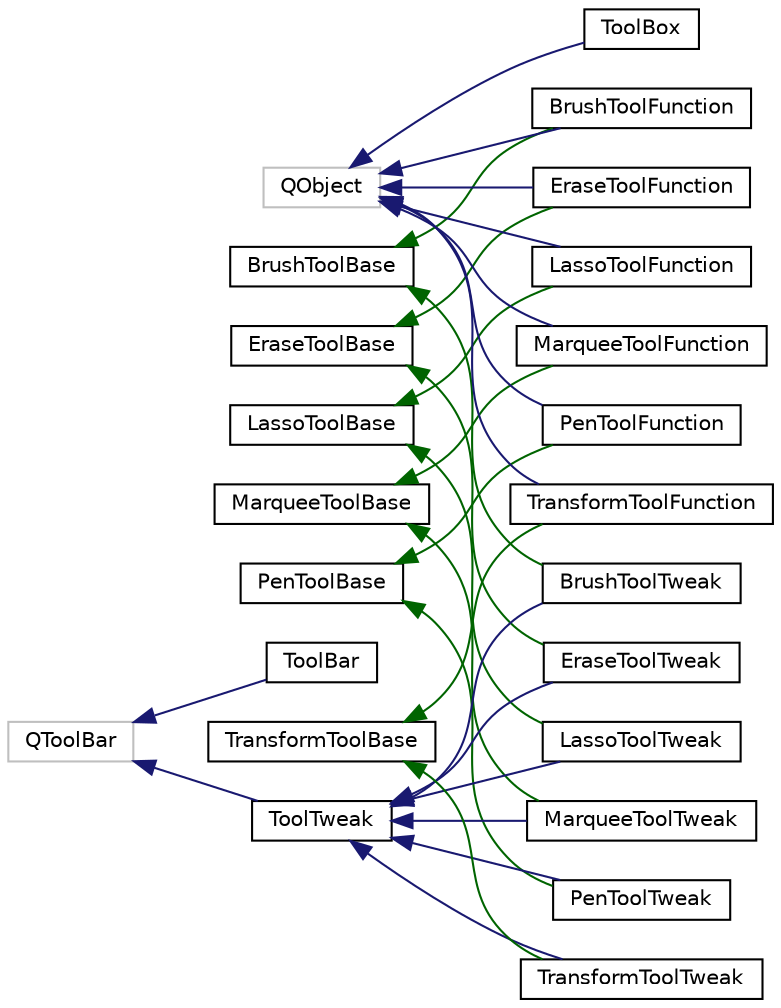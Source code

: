 digraph "Graphical Class Hierarchy"
{
  edge [fontname="Helvetica",fontsize="10",labelfontname="Helvetica",labelfontsize="10"];
  node [fontname="Helvetica",fontsize="10",shape=record];
  rankdir="LR";
  Node1 [label="BrushToolBase",height=0.2,width=0.4,color="black", fillcolor="white", style="filled",URL="$class_brush_tool_base.html"];
  Node1 -> Node2 [dir="back",color="darkgreen",fontsize="10",style="solid",fontname="Helvetica"];
  Node2 [label="BrushToolFunction",height=0.2,width=0.4,color="black", fillcolor="white", style="filled",URL="$class_brush_tool_function.html"];
  Node1 -> Node3 [dir="back",color="darkgreen",fontsize="10",style="solid",fontname="Helvetica"];
  Node3 [label="BrushToolTweak",height=0.2,width=0.4,color="black", fillcolor="white", style="filled",URL="$class_brush_tool_tweak.html"];
  Node4 [label="EraseToolBase",height=0.2,width=0.4,color="black", fillcolor="white", style="filled",URL="$class_erase_tool_base.html"];
  Node4 -> Node5 [dir="back",color="darkgreen",fontsize="10",style="solid",fontname="Helvetica"];
  Node5 [label="EraseToolFunction",height=0.2,width=0.4,color="black", fillcolor="white", style="filled",URL="$class_erase_tool_function.html"];
  Node4 -> Node6 [dir="back",color="darkgreen",fontsize="10",style="solid",fontname="Helvetica"];
  Node6 [label="EraseToolTweak",height=0.2,width=0.4,color="black", fillcolor="white", style="filled",URL="$class_erase_tool_tweak.html"];
  Node7 [label="LassoToolBase",height=0.2,width=0.4,color="black", fillcolor="white", style="filled",URL="$class_lasso_tool_base.html"];
  Node7 -> Node8 [dir="back",color="darkgreen",fontsize="10",style="solid",fontname="Helvetica"];
  Node8 [label="LassoToolFunction",height=0.2,width=0.4,color="black", fillcolor="white", style="filled",URL="$class_lasso_tool_function.html"];
  Node7 -> Node9 [dir="back",color="darkgreen",fontsize="10",style="solid",fontname="Helvetica"];
  Node9 [label="LassoToolTweak",height=0.2,width=0.4,color="black", fillcolor="white", style="filled",URL="$class_lasso_tool_tweak.html"];
  Node10 [label="MarqueeToolBase",height=0.2,width=0.4,color="black", fillcolor="white", style="filled",URL="$class_marquee_tool_base.html"];
  Node10 -> Node11 [dir="back",color="darkgreen",fontsize="10",style="solid",fontname="Helvetica"];
  Node11 [label="MarqueeToolFunction",height=0.2,width=0.4,color="black", fillcolor="white", style="filled",URL="$class_marquee_tool_function.html"];
  Node10 -> Node12 [dir="back",color="darkgreen",fontsize="10",style="solid",fontname="Helvetica"];
  Node12 [label="MarqueeToolTweak",height=0.2,width=0.4,color="black", fillcolor="white", style="filled",URL="$class_marquee_tool_tweak.html"];
  Node13 [label="PenToolBase",height=0.2,width=0.4,color="black", fillcolor="white", style="filled",URL="$class_pen_tool_base.html"];
  Node13 -> Node14 [dir="back",color="darkgreen",fontsize="10",style="solid",fontname="Helvetica"];
  Node14 [label="PenToolFunction",height=0.2,width=0.4,color="black", fillcolor="white", style="filled",URL="$class_pen_tool_function.html"];
  Node13 -> Node15 [dir="back",color="darkgreen",fontsize="10",style="solid",fontname="Helvetica"];
  Node15 [label="PenToolTweak",height=0.2,width=0.4,color="black", fillcolor="white", style="filled",URL="$class_pen_tool_tweak.html"];
  Node16 [label="QObject",height=0.2,width=0.4,color="grey75", fillcolor="white", style="filled"];
  Node16 -> Node2 [dir="back",color="midnightblue",fontsize="10",style="solid",fontname="Helvetica"];
  Node16 -> Node5 [dir="back",color="midnightblue",fontsize="10",style="solid",fontname="Helvetica"];
  Node16 -> Node8 [dir="back",color="midnightblue",fontsize="10",style="solid",fontname="Helvetica"];
  Node16 -> Node11 [dir="back",color="midnightblue",fontsize="10",style="solid",fontname="Helvetica"];
  Node16 -> Node14 [dir="back",color="midnightblue",fontsize="10",style="solid",fontname="Helvetica"];
  Node16 -> Node17 [dir="back",color="midnightblue",fontsize="10",style="solid",fontname="Helvetica"];
  Node17 [label="ToolBox",height=0.2,width=0.4,color="black", fillcolor="white", style="filled",URL="$class_tool_box.html"];
  Node16 -> Node18 [dir="back",color="midnightblue",fontsize="10",style="solid",fontname="Helvetica"];
  Node18 [label="TransformToolFunction",height=0.2,width=0.4,color="black", fillcolor="white", style="filled",URL="$class_transform_tool_function.html"];
  Node19 [label="QToolBar",height=0.2,width=0.4,color="grey75", fillcolor="white", style="filled"];
  Node19 -> Node20 [dir="back",color="midnightblue",fontsize="10",style="solid",fontname="Helvetica"];
  Node20 [label="ToolBar",height=0.2,width=0.4,color="black", fillcolor="white", style="filled",URL="$class_tool_bar.html"];
  Node19 -> Node21 [dir="back",color="midnightblue",fontsize="10",style="solid",fontname="Helvetica"];
  Node21 [label="ToolTweak",height=0.2,width=0.4,color="black", fillcolor="white", style="filled",URL="$class_tool_tweak.html"];
  Node21 -> Node3 [dir="back",color="midnightblue",fontsize="10",style="solid",fontname="Helvetica"];
  Node21 -> Node6 [dir="back",color="midnightblue",fontsize="10",style="solid",fontname="Helvetica"];
  Node21 -> Node9 [dir="back",color="midnightblue",fontsize="10",style="solid",fontname="Helvetica"];
  Node21 -> Node12 [dir="back",color="midnightblue",fontsize="10",style="solid",fontname="Helvetica"];
  Node21 -> Node15 [dir="back",color="midnightblue",fontsize="10",style="solid",fontname="Helvetica"];
  Node21 -> Node22 [dir="back",color="midnightblue",fontsize="10",style="solid",fontname="Helvetica"];
  Node22 [label="TransformToolTweak",height=0.2,width=0.4,color="black", fillcolor="white", style="filled",URL="$class_transform_tool_tweak.html"];
  Node23 [label="TransformToolBase",height=0.2,width=0.4,color="black", fillcolor="white", style="filled",URL="$class_transform_tool_base.html"];
  Node23 -> Node18 [dir="back",color="darkgreen",fontsize="10",style="solid",fontname="Helvetica"];
  Node23 -> Node22 [dir="back",color="darkgreen",fontsize="10",style="solid",fontname="Helvetica"];
}
